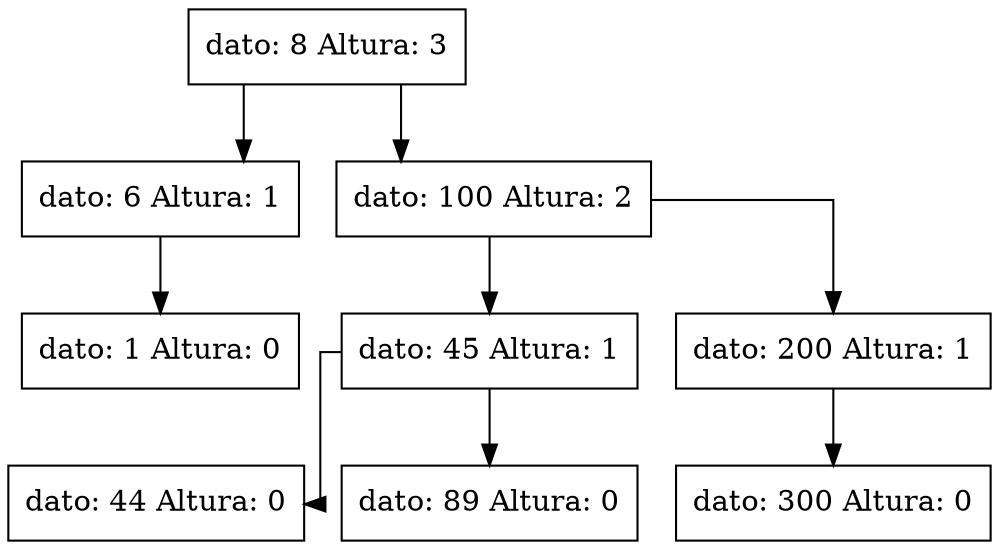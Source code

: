 digraph G { node[shape = box;] concentrate=true; graph[splines = ortho]; nodo8[shape = record label = "{dato: 8  Altura: 3}"]nodo8
nodo6[shape = record label = "{dato: 6  Altura: 1}"]nodo6
nodo1[shape = record label = "{dato: 1  Altura: 0}"]nodo1
nodo100[shape = record label = "{dato: 100  Altura: 2}"]nodo100
nodo45[shape = record label = "{dato: 45  Altura: 1}"]nodo45
nodo44[shape = record label = "{dato: 44  Altura: 0}"]nodo44
nodo89[shape = record label = "{dato: 89  Altura: 0}"]nodo89
nodo200[shape = record label = "{dato: 200  Altura: 1}"]nodo200
nodo300[shape = record label = "{dato: 300  Altura: 0}"]nodo300
nodo8->nodo100
nodo8->nodo6
nodo6->nodo1
nodo100->nodo200
nodo100->nodo45
nodo45->nodo89
nodo45->nodo44
nodo200->nodo300
}